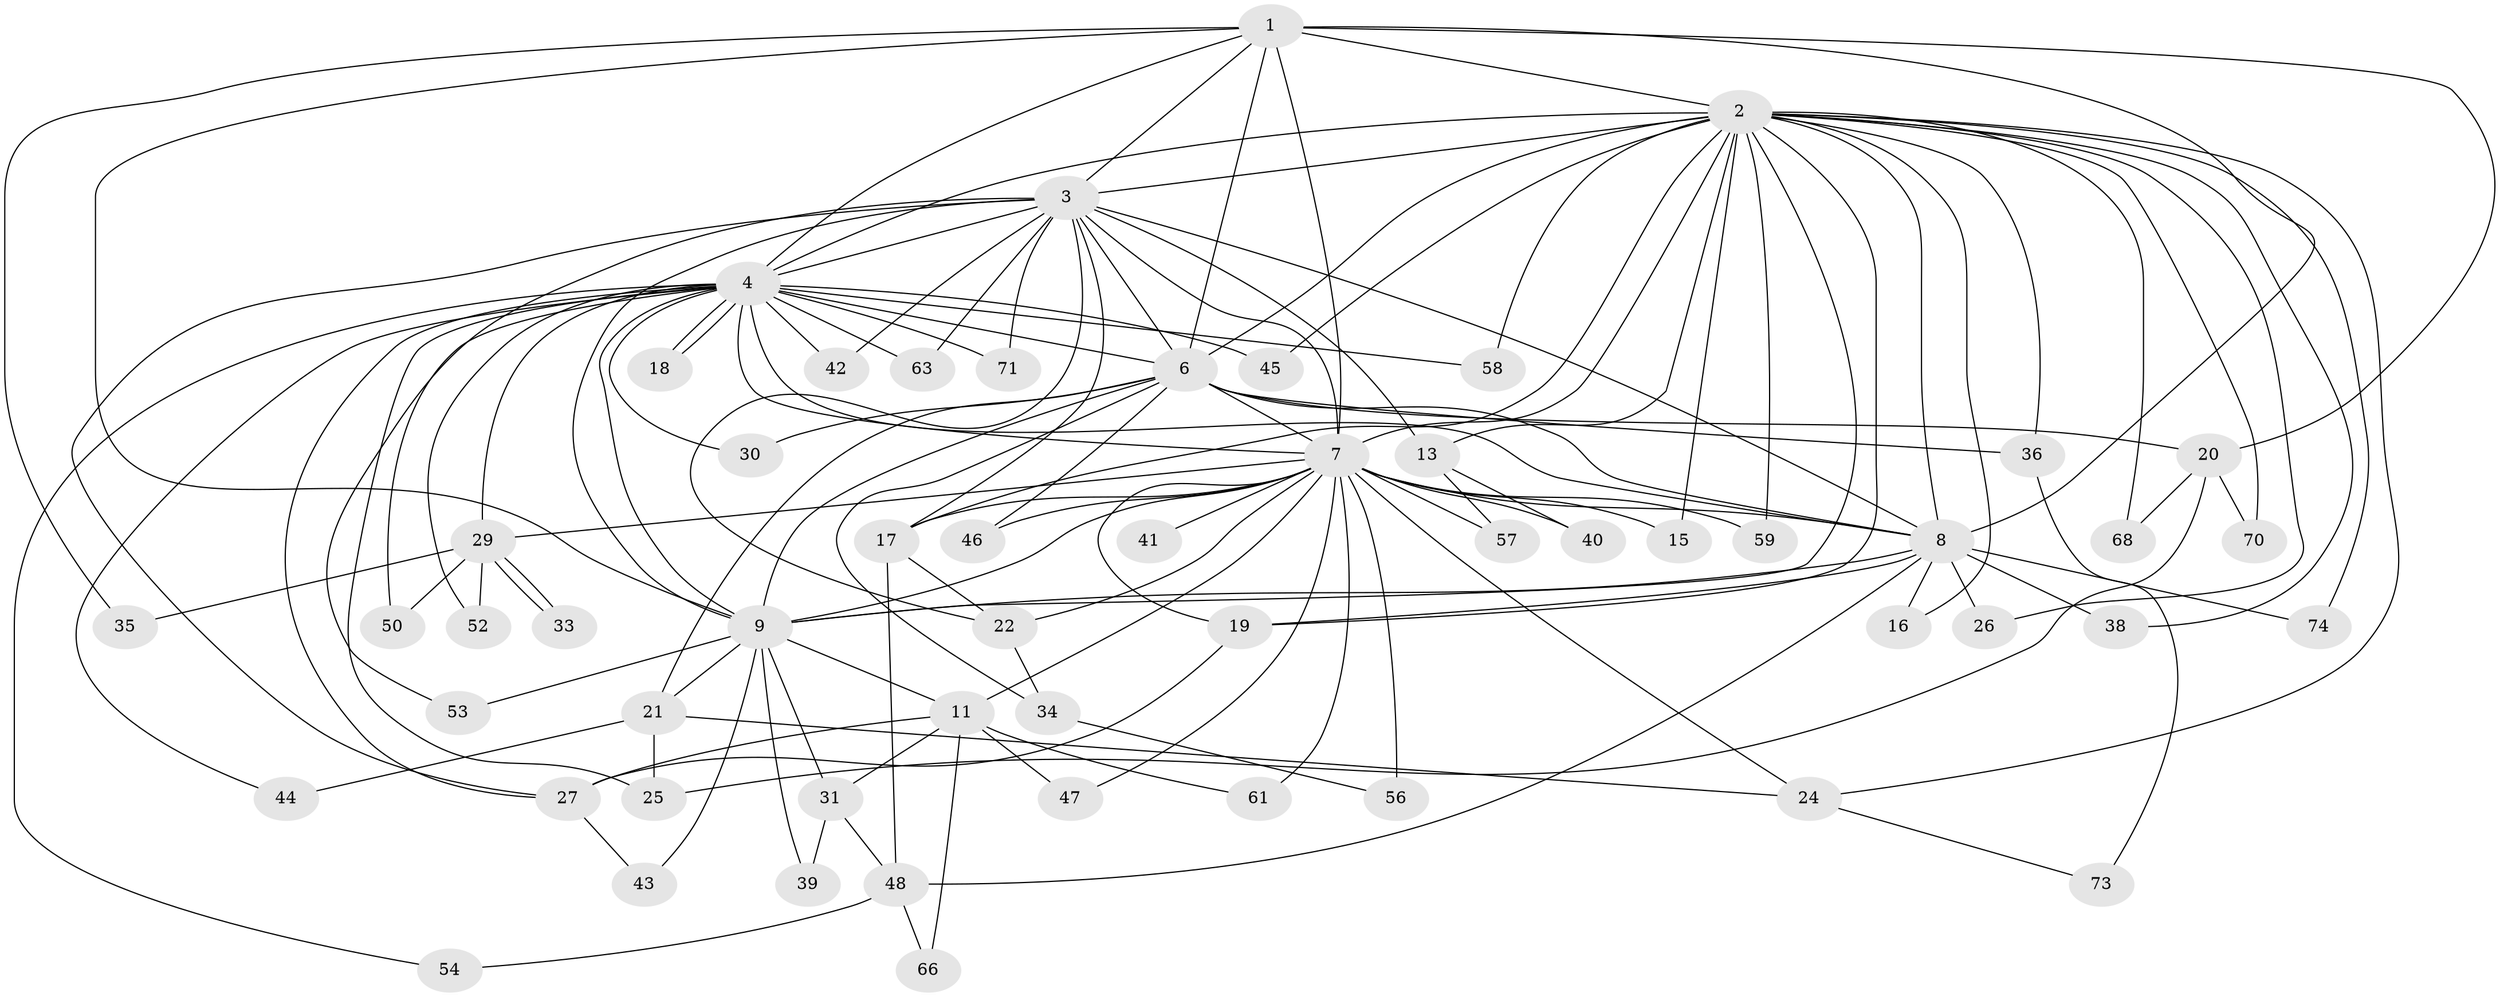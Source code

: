 // Generated by graph-tools (version 1.1) at 2025/23/03/03/25 07:23:37]
// undirected, 56 vertices, 131 edges
graph export_dot {
graph [start="1"]
  node [color=gray90,style=filled];
  1 [super="+14"];
  2 [super="+23"];
  3 [super="+49"];
  4 [super="+5"];
  6 [super="+12"];
  7 [super="+10"];
  8 [super="+62"];
  9 [super="+72"];
  11 [super="+37"];
  13 [super="+69"];
  15;
  16;
  17;
  18;
  19 [super="+28"];
  20;
  21;
  22 [super="+64"];
  24 [super="+65"];
  25 [super="+67"];
  26;
  27;
  29 [super="+32"];
  30;
  31;
  33;
  34;
  35;
  36;
  38;
  39;
  40;
  41 [super="+55"];
  42;
  43;
  44;
  45;
  46;
  47;
  48 [super="+51"];
  50;
  52;
  53;
  54;
  56 [super="+60"];
  57;
  58;
  59;
  61;
  63;
  66;
  68;
  70;
  71;
  73;
  74;
  1 -- 2;
  1 -- 3;
  1 -- 4 [weight=2];
  1 -- 6;
  1 -- 7 [weight=3];
  1 -- 8;
  1 -- 9 [weight=2];
  1 -- 20;
  1 -- 35;
  2 -- 3 [weight=2];
  2 -- 4 [weight=2];
  2 -- 6;
  2 -- 7 [weight=2];
  2 -- 8;
  2 -- 9;
  2 -- 13;
  2 -- 15;
  2 -- 16;
  2 -- 19;
  2 -- 24;
  2 -- 26;
  2 -- 36;
  2 -- 38;
  2 -- 45;
  2 -- 58;
  2 -- 59;
  2 -- 68;
  2 -- 70;
  2 -- 74;
  2 -- 17;
  3 -- 4 [weight=2];
  3 -- 6;
  3 -- 7 [weight=2];
  3 -- 8;
  3 -- 9;
  3 -- 13;
  3 -- 17;
  3 -- 27;
  3 -- 42;
  3 -- 53;
  3 -- 63;
  3 -- 71;
  3 -- 22;
  4 -- 6 [weight=3];
  4 -- 7 [weight=4];
  4 -- 8 [weight=2];
  4 -- 9 [weight=2];
  4 -- 18;
  4 -- 18;
  4 -- 29;
  4 -- 30;
  4 -- 42;
  4 -- 44;
  4 -- 45;
  4 -- 50;
  4 -- 58;
  4 -- 63;
  4 -- 71;
  4 -- 52;
  4 -- 54;
  4 -- 27;
  4 -- 25;
  6 -- 7 [weight=2];
  6 -- 8;
  6 -- 9;
  6 -- 20;
  6 -- 21;
  6 -- 30;
  6 -- 34;
  6 -- 36;
  6 -- 46;
  7 -- 8 [weight=2];
  7 -- 9 [weight=2];
  7 -- 11;
  7 -- 17;
  7 -- 22;
  7 -- 41 [weight=3];
  7 -- 47;
  7 -- 56 [weight=2];
  7 -- 59;
  7 -- 40;
  7 -- 46;
  7 -- 15;
  7 -- 29 [weight=2];
  7 -- 19;
  7 -- 57;
  7 -- 61;
  7 -- 24;
  8 -- 9;
  8 -- 16;
  8 -- 26;
  8 -- 38;
  8 -- 48;
  8 -- 74;
  8 -- 19;
  9 -- 11;
  9 -- 21;
  9 -- 31;
  9 -- 39;
  9 -- 43;
  9 -- 53;
  11 -- 31;
  11 -- 47;
  11 -- 61;
  11 -- 66;
  11 -- 27;
  13 -- 40 [weight=2];
  13 -- 57;
  17 -- 22;
  17 -- 48;
  19 -- 27;
  20 -- 25;
  20 -- 68;
  20 -- 70;
  21 -- 24;
  21 -- 25;
  21 -- 44;
  22 -- 34;
  24 -- 73;
  27 -- 43;
  29 -- 33;
  29 -- 33;
  29 -- 50;
  29 -- 35;
  29 -- 52;
  31 -- 39;
  31 -- 48;
  34 -- 56;
  36 -- 73;
  48 -- 66;
  48 -- 54;
}
